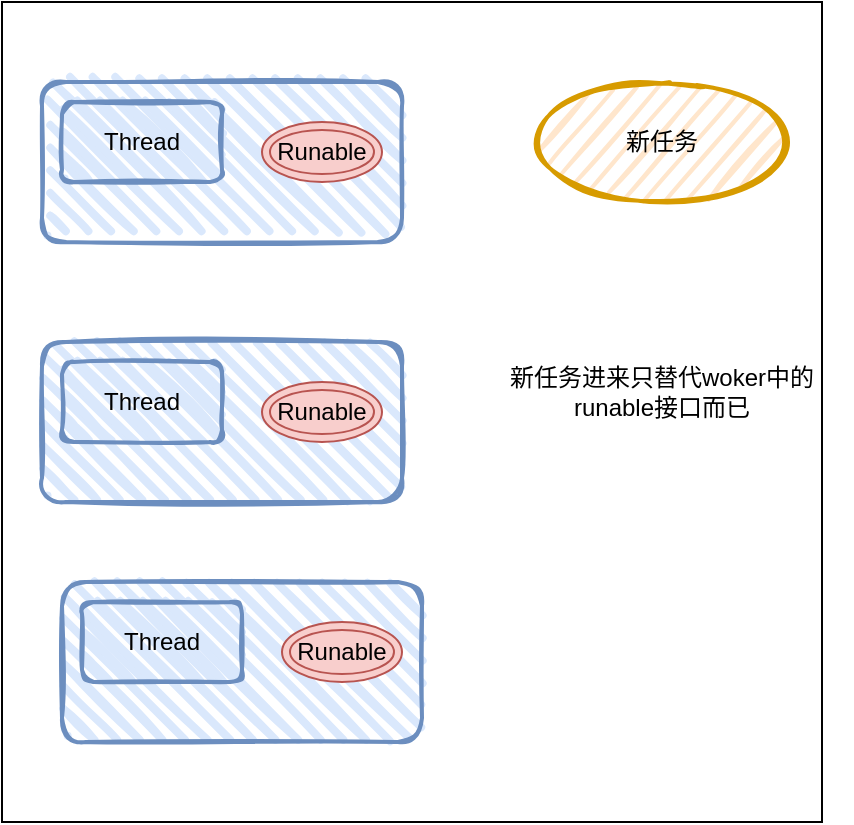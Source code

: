 <mxfile version="20.2.8" type="github">
  <diagram id="aljbA7QFwDnQFqvyRcfD" name="第 1 页">
    <mxGraphModel dx="782" dy="474" grid="1" gridSize="10" guides="1" tooltips="1" connect="1" arrows="1" fold="1" page="1" pageScale="1" pageWidth="827" pageHeight="1169" math="0" shadow="0">
      <root>
        <mxCell id="0" />
        <mxCell id="1" parent="0" />
        <mxCell id="HnTfcVpgJLb3TxWHtd6j-1" value="" style="whiteSpace=wrap;html=1;aspect=fixed;" vertex="1" parent="1">
          <mxGeometry x="100" y="20" width="410" height="410" as="geometry" />
        </mxCell>
        <mxCell id="HnTfcVpgJLb3TxWHtd6j-7" value="" style="group" vertex="1" connectable="0" parent="1">
          <mxGeometry x="120" y="60" width="180" height="80" as="geometry" />
        </mxCell>
        <mxCell id="HnTfcVpgJLb3TxWHtd6j-2" value="" style="rounded=1;whiteSpace=wrap;html=1;strokeWidth=2;fillWeight=4;hachureGap=8;hachureAngle=45;fillColor=#dae8fc;sketch=1;strokeColor=#6c8ebf;movable=1;resizable=1;rotatable=1;deletable=1;editable=1;connectable=1;" vertex="1" parent="HnTfcVpgJLb3TxWHtd6j-7">
          <mxGeometry width="180" height="80" as="geometry" />
        </mxCell>
        <mxCell id="HnTfcVpgJLb3TxWHtd6j-3" value="Thread" style="rounded=1;whiteSpace=wrap;html=1;strokeWidth=2;fillWeight=4;hachureGap=8;hachureAngle=45;fillColor=#dae8fc;sketch=1;strokeColor=#6c8ebf;movable=0;resizable=0;rotatable=0;deletable=0;editable=0;connectable=0;" vertex="1" parent="HnTfcVpgJLb3TxWHtd6j-7">
          <mxGeometry x="10" y="10" width="80" height="40" as="geometry" />
        </mxCell>
        <mxCell id="HnTfcVpgJLb3TxWHtd6j-4" value="Runable" style="ellipse;shape=doubleEllipse;whiteSpace=wrap;html=1;fillColor=#f8cecc;strokeColor=#b85450;movable=0;resizable=0;rotatable=0;deletable=0;editable=0;connectable=0;" vertex="1" parent="HnTfcVpgJLb3TxWHtd6j-7">
          <mxGeometry x="110" y="20" width="60" height="30" as="geometry" />
        </mxCell>
        <mxCell id="HnTfcVpgJLb3TxWHtd6j-8" value="" style="group" vertex="1" connectable="0" parent="1">
          <mxGeometry x="120" y="190" width="180" height="80" as="geometry" />
        </mxCell>
        <mxCell id="HnTfcVpgJLb3TxWHtd6j-9" value="" style="rounded=1;whiteSpace=wrap;html=1;strokeWidth=2;fillWeight=4;hachureGap=8;hachureAngle=45;fillColor=#dae8fc;sketch=1;strokeColor=#6c8ebf;movable=1;resizable=1;rotatable=1;deletable=1;editable=1;connectable=1;" vertex="1" parent="HnTfcVpgJLb3TxWHtd6j-8">
          <mxGeometry width="180" height="80" as="geometry" />
        </mxCell>
        <mxCell id="HnTfcVpgJLb3TxWHtd6j-10" value="Thread" style="rounded=1;whiteSpace=wrap;html=1;strokeWidth=2;fillWeight=4;hachureGap=8;hachureAngle=45;fillColor=#dae8fc;sketch=1;strokeColor=#6c8ebf;movable=0;resizable=0;rotatable=0;deletable=0;editable=0;connectable=0;" vertex="1" parent="HnTfcVpgJLb3TxWHtd6j-8">
          <mxGeometry x="10" y="10" width="80" height="40" as="geometry" />
        </mxCell>
        <mxCell id="HnTfcVpgJLb3TxWHtd6j-11" value="Runable" style="ellipse;shape=doubleEllipse;whiteSpace=wrap;html=1;fillColor=#f8cecc;strokeColor=#b85450;movable=0;resizable=0;rotatable=0;deletable=0;editable=0;connectable=0;" vertex="1" parent="HnTfcVpgJLb3TxWHtd6j-8">
          <mxGeometry x="110" y="20" width="60" height="30" as="geometry" />
        </mxCell>
        <mxCell id="HnTfcVpgJLb3TxWHtd6j-12" value="" style="group" vertex="1" connectable="0" parent="1">
          <mxGeometry x="130" y="310" width="180" height="80" as="geometry" />
        </mxCell>
        <mxCell id="HnTfcVpgJLb3TxWHtd6j-13" value="" style="rounded=1;whiteSpace=wrap;html=1;strokeWidth=2;fillWeight=4;hachureGap=8;hachureAngle=45;fillColor=#dae8fc;sketch=1;strokeColor=#6c8ebf;movable=1;resizable=1;rotatable=1;deletable=1;editable=1;connectable=1;" vertex="1" parent="HnTfcVpgJLb3TxWHtd6j-12">
          <mxGeometry width="180" height="80" as="geometry" />
        </mxCell>
        <mxCell id="HnTfcVpgJLb3TxWHtd6j-14" value="Thread" style="rounded=1;whiteSpace=wrap;html=1;strokeWidth=2;fillWeight=4;hachureGap=8;hachureAngle=45;fillColor=#dae8fc;sketch=1;strokeColor=#6c8ebf;movable=0;resizable=0;rotatable=0;deletable=0;editable=0;connectable=0;" vertex="1" parent="HnTfcVpgJLb3TxWHtd6j-12">
          <mxGeometry x="10" y="10" width="80" height="40" as="geometry" />
        </mxCell>
        <mxCell id="HnTfcVpgJLb3TxWHtd6j-15" value="Runable" style="ellipse;shape=doubleEllipse;whiteSpace=wrap;html=1;fillColor=#f8cecc;strokeColor=#b85450;movable=0;resizable=0;rotatable=0;deletable=0;editable=0;connectable=0;" vertex="1" parent="HnTfcVpgJLb3TxWHtd6j-12">
          <mxGeometry x="110" y="20" width="60" height="30" as="geometry" />
        </mxCell>
        <mxCell id="HnTfcVpgJLb3TxWHtd6j-16" value="新任务" style="ellipse;whiteSpace=wrap;html=1;strokeWidth=2;fillWeight=2;hachureGap=8;fillColor=#ffe6cc;fillStyle=dots;sketch=1;strokeColor=#d79b00;" vertex="1" parent="1">
          <mxGeometry x="370" y="60" width="120" height="60" as="geometry" />
        </mxCell>
        <mxCell id="HnTfcVpgJLb3TxWHtd6j-17" value="新任务进来只替代woker中的runable接口而已" style="text;html=1;strokeColor=none;fillColor=none;align=center;verticalAlign=middle;whiteSpace=wrap;rounded=0;" vertex="1" parent="1">
          <mxGeometry x="335" y="140" width="190" height="150" as="geometry" />
        </mxCell>
      </root>
    </mxGraphModel>
  </diagram>
</mxfile>
